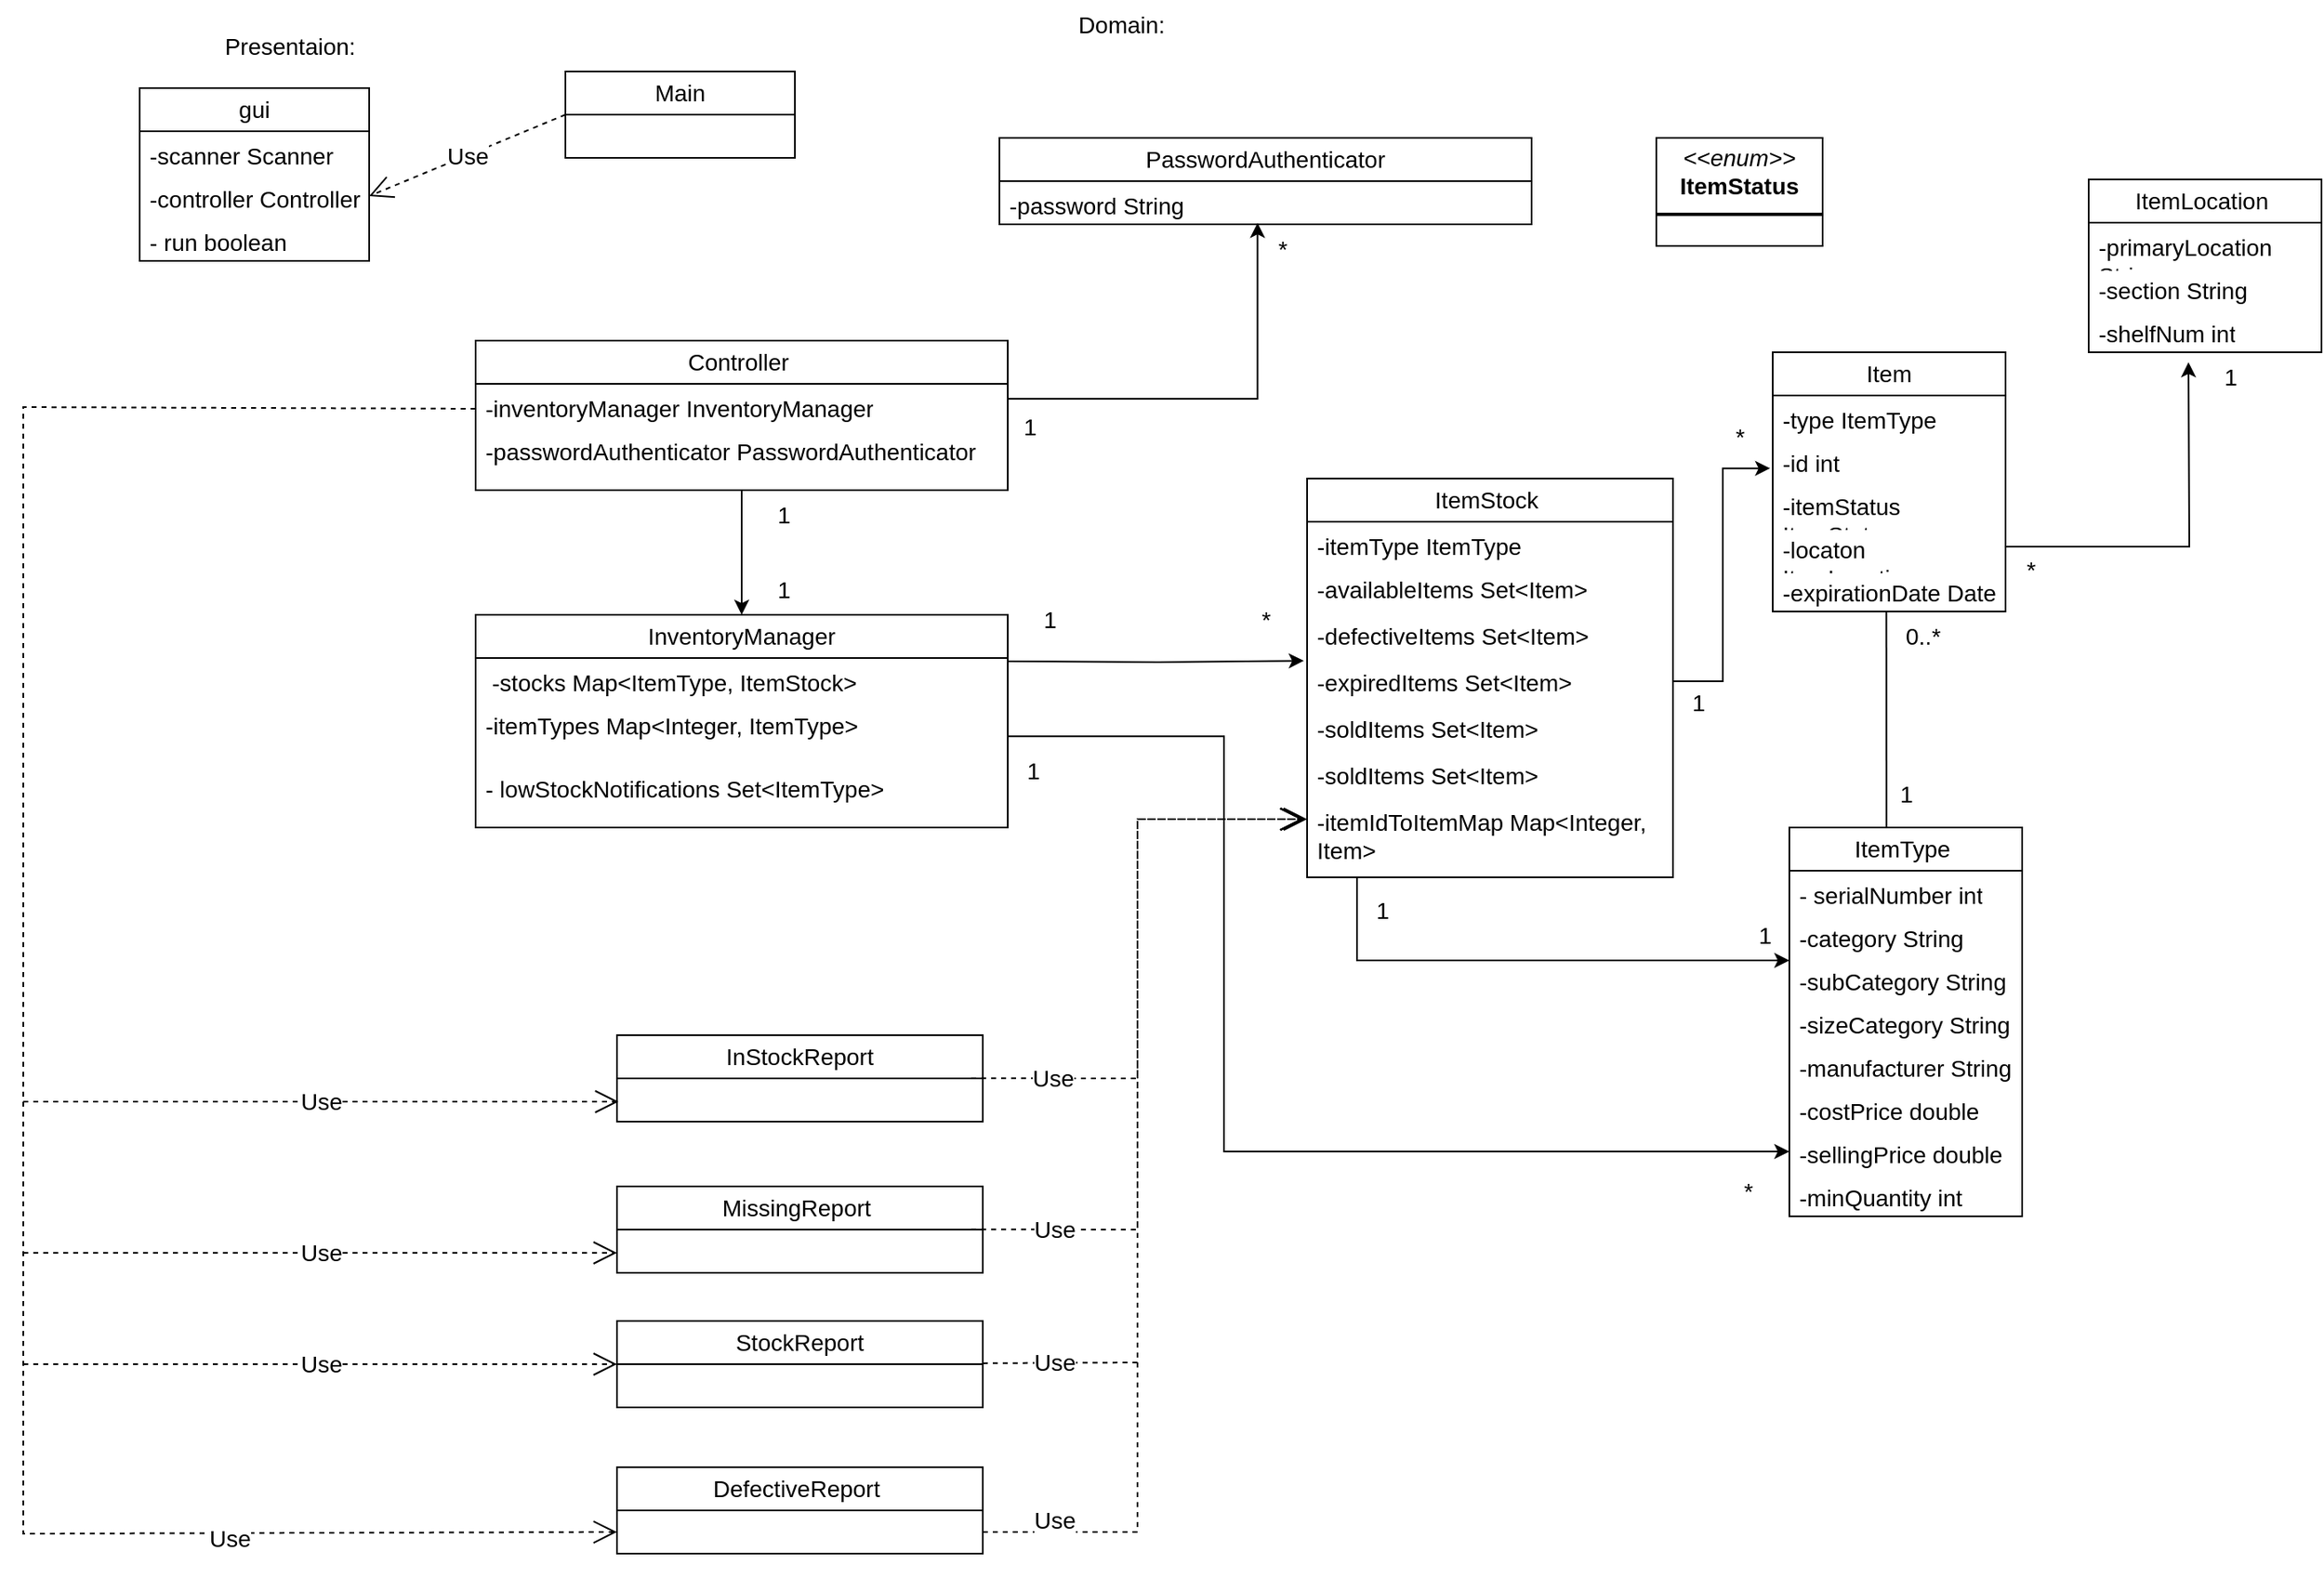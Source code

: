 <mxfile version="24.5.2" type="github">
  <diagram id="C5RBs43oDa-KdzZeNtuy" name="Page-1">
    <mxGraphModel dx="1605" dy="803" grid="1" gridSize="10" guides="1" tooltips="1" connect="1" arrows="1" fold="1" page="1" pageScale="1" pageWidth="827" pageHeight="1169" math="0" shadow="0">
      <root>
        <mxCell id="WIyWlLk6GJQsqaUBKTNV-0" />
        <mxCell id="WIyWlLk6GJQsqaUBKTNV-1" parent="WIyWlLk6GJQsqaUBKTNV-0" />
        <mxCell id="pisz0PyIYx20GaxpdS_j-4" value="&lt;font style=&quot;font-size: 14px;&quot;&gt;Presentaion&lt;/font&gt;:" style="text;html=1;align=center;verticalAlign=middle;resizable=0;points=[];autosize=1;strokeColor=none;fillColor=none;fontSize=14;" parent="WIyWlLk6GJQsqaUBKTNV-1" vertex="1">
          <mxGeometry x="350" y="50" width="100" height="30" as="geometry" />
        </mxCell>
        <mxCell id="pisz0PyIYx20GaxpdS_j-6" value="gui" style="swimlane;fontStyle=0;childLayout=stackLayout;horizontal=1;startSize=26;fillColor=none;horizontalStack=0;resizeParent=1;resizeParentMax=0;resizeLast=0;collapsible=1;marginBottom=0;whiteSpace=wrap;html=1;fontSize=14;" parent="WIyWlLk6GJQsqaUBKTNV-1" vertex="1">
          <mxGeometry x="310" y="90" width="138" height="104" as="geometry" />
        </mxCell>
        <mxCell id="pisz0PyIYx20GaxpdS_j-7" value="-scanner Scanner" style="text;strokeColor=none;fillColor=none;align=left;verticalAlign=top;spacingLeft=4;spacingRight=4;overflow=hidden;rotatable=0;points=[[0,0.5],[1,0.5]];portConstraint=eastwest;whiteSpace=wrap;html=1;fontSize=14;" parent="pisz0PyIYx20GaxpdS_j-6" vertex="1">
          <mxGeometry y="26" width="138" height="26" as="geometry" />
        </mxCell>
        <mxCell id="pisz0PyIYx20GaxpdS_j-8" value="-controller Controller" style="text;strokeColor=none;fillColor=none;align=left;verticalAlign=top;spacingLeft=4;spacingRight=4;overflow=hidden;rotatable=0;points=[[0,0.5],[1,0.5]];portConstraint=eastwest;whiteSpace=wrap;html=1;fontSize=14;" parent="pisz0PyIYx20GaxpdS_j-6" vertex="1">
          <mxGeometry y="52" width="138" height="26" as="geometry" />
        </mxCell>
        <mxCell id="pisz0PyIYx20GaxpdS_j-9" value="- run boolean" style="text;strokeColor=none;fillColor=none;align=left;verticalAlign=top;spacingLeft=4;spacingRight=4;overflow=hidden;rotatable=0;points=[[0,0.5],[1,0.5]];portConstraint=eastwest;whiteSpace=wrap;html=1;fontSize=14;" parent="pisz0PyIYx20GaxpdS_j-6" vertex="1">
          <mxGeometry y="78" width="138" height="26" as="geometry" />
        </mxCell>
        <mxCell id="pisz0PyIYx20GaxpdS_j-14" value="Use" style="endArrow=open;endSize=12;dashed=1;html=1;rounded=0;entryX=1;entryY=0.5;entryDx=0;entryDy=0;exitX=0;exitY=0.5;exitDx=0;exitDy=0;fontSize=14;" parent="WIyWlLk6GJQsqaUBKTNV-1" source="pisz0PyIYx20GaxpdS_j-88" target="pisz0PyIYx20GaxpdS_j-8" edge="1">
          <mxGeometry width="160" relative="1" as="geometry">
            <mxPoint x="500" y="86" as="sourcePoint" />
            <mxPoint x="750" y="210" as="targetPoint" />
          </mxGeometry>
        </mxCell>
        <mxCell id="pisz0PyIYx20GaxpdS_j-18" value="&lt;font style=&quot;font-size: 14px;&quot;&gt;Domain:&lt;/font&gt;" style="text;html=1;align=center;verticalAlign=middle;resizable=0;points=[];autosize=1;strokeColor=none;fillColor=none;fontSize=14;" parent="WIyWlLk6GJQsqaUBKTNV-1" vertex="1">
          <mxGeometry x="860" y="37" width="80" height="30" as="geometry" />
        </mxCell>
        <mxCell id="pisz0PyIYx20GaxpdS_j-19" value="Item" style="swimlane;fontStyle=0;childLayout=stackLayout;horizontal=1;startSize=26;fillColor=none;horizontalStack=0;resizeParent=1;resizeParentMax=0;resizeLast=0;collapsible=1;marginBottom=0;whiteSpace=wrap;html=1;fontSize=14;" parent="WIyWlLk6GJQsqaUBKTNV-1" vertex="1">
          <mxGeometry x="1292" y="249" width="140" height="156" as="geometry" />
        </mxCell>
        <mxCell id="pisz0PyIYx20GaxpdS_j-20" value="-type ItemType" style="text;strokeColor=none;fillColor=none;align=left;verticalAlign=top;spacingLeft=4;spacingRight=4;overflow=hidden;rotatable=0;points=[[0,0.5],[1,0.5]];portConstraint=eastwest;whiteSpace=wrap;html=1;fontSize=14;" parent="pisz0PyIYx20GaxpdS_j-19" vertex="1">
          <mxGeometry y="26" width="140" height="26" as="geometry" />
        </mxCell>
        <mxCell id="pisz0PyIYx20GaxpdS_j-21" value="-id int&amp;nbsp;" style="text;strokeColor=none;fillColor=none;align=left;verticalAlign=top;spacingLeft=4;spacingRight=4;overflow=hidden;rotatable=0;points=[[0,0.5],[1,0.5]];portConstraint=eastwest;whiteSpace=wrap;html=1;fontSize=14;" parent="pisz0PyIYx20GaxpdS_j-19" vertex="1">
          <mxGeometry y="52" width="140" height="26" as="geometry" />
        </mxCell>
        <mxCell id="pisz0PyIYx20GaxpdS_j-22" value="-itemStatus ItemStatus" style="text;strokeColor=none;fillColor=none;align=left;verticalAlign=top;spacingLeft=4;spacingRight=4;overflow=hidden;rotatable=0;points=[[0,0.5],[1,0.5]];portConstraint=eastwest;whiteSpace=wrap;html=1;fontSize=14;" parent="pisz0PyIYx20GaxpdS_j-19" vertex="1">
          <mxGeometry y="78" width="140" height="26" as="geometry" />
        </mxCell>
        <mxCell id="pisz0PyIYx20GaxpdS_j-89" style="edgeStyle=orthogonalEdgeStyle;rounded=0;orthogonalLoop=1;jettySize=auto;html=1;fontSize=14;" parent="pisz0PyIYx20GaxpdS_j-19" source="pisz0PyIYx20GaxpdS_j-39" edge="1">
          <mxGeometry relative="1" as="geometry">
            <mxPoint x="250" y="6" as="targetPoint" />
          </mxGeometry>
        </mxCell>
        <mxCell id="pisz0PyIYx20GaxpdS_j-39" value="-locaton ItemLocation" style="text;strokeColor=none;fillColor=none;align=left;verticalAlign=top;spacingLeft=4;spacingRight=4;overflow=hidden;rotatable=0;points=[[0,0.5],[1,0.5]];portConstraint=eastwest;whiteSpace=wrap;html=1;fontSize=14;" parent="pisz0PyIYx20GaxpdS_j-19" vertex="1">
          <mxGeometry y="104" width="140" height="26" as="geometry" />
        </mxCell>
        <mxCell id="pisz0PyIYx20GaxpdS_j-40" value="-expirationDate Date" style="text;strokeColor=none;fillColor=none;align=left;verticalAlign=top;spacingLeft=4;spacingRight=4;overflow=hidden;rotatable=0;points=[[0,0.5],[1,0.5]];portConstraint=eastwest;whiteSpace=wrap;html=1;fontSize=14;" parent="pisz0PyIYx20GaxpdS_j-19" vertex="1">
          <mxGeometry y="130" width="140" height="26" as="geometry" />
        </mxCell>
        <mxCell id="pisz0PyIYx20GaxpdS_j-23" value="ItemLocation&amp;nbsp;" style="swimlane;fontStyle=0;childLayout=stackLayout;horizontal=1;startSize=26;fillColor=none;horizontalStack=0;resizeParent=1;resizeParentMax=0;resizeLast=0;collapsible=1;marginBottom=0;whiteSpace=wrap;html=1;fontSize=14;" parent="WIyWlLk6GJQsqaUBKTNV-1" vertex="1">
          <mxGeometry x="1482" y="145" width="140" height="104" as="geometry" />
        </mxCell>
        <mxCell id="pisz0PyIYx20GaxpdS_j-24" value="-primaryLocation String" style="text;strokeColor=none;fillColor=none;align=left;verticalAlign=top;spacingLeft=4;spacingRight=4;overflow=hidden;rotatable=0;points=[[0,0.5],[1,0.5]];portConstraint=eastwest;whiteSpace=wrap;html=1;fontSize=14;" parent="pisz0PyIYx20GaxpdS_j-23" vertex="1">
          <mxGeometry y="26" width="140" height="26" as="geometry" />
        </mxCell>
        <mxCell id="pisz0PyIYx20GaxpdS_j-25" value="-section String" style="text;strokeColor=none;fillColor=none;align=left;verticalAlign=top;spacingLeft=4;spacingRight=4;overflow=hidden;rotatable=0;points=[[0,0.5],[1,0.5]];portConstraint=eastwest;whiteSpace=wrap;html=1;fontSize=14;" parent="pisz0PyIYx20GaxpdS_j-23" vertex="1">
          <mxGeometry y="52" width="140" height="26" as="geometry" />
        </mxCell>
        <mxCell id="pisz0PyIYx20GaxpdS_j-26" value="-shelfNum int" style="text;strokeColor=none;fillColor=none;align=left;verticalAlign=top;spacingLeft=4;spacingRight=4;overflow=hidden;rotatable=0;points=[[0,0.5],[1,0.5]];portConstraint=eastwest;whiteSpace=wrap;html=1;fontSize=14;" parent="pisz0PyIYx20GaxpdS_j-23" vertex="1">
          <mxGeometry y="78" width="140" height="26" as="geometry" />
        </mxCell>
        <mxCell id="pisz0PyIYx20GaxpdS_j-100" style="edgeStyle=orthogonalEdgeStyle;rounded=0;orthogonalLoop=1;jettySize=auto;html=1;entryX=0;entryY=0.5;entryDx=0;entryDy=0;fontSize=14;" parent="WIyWlLk6GJQsqaUBKTNV-1" source="pisz0PyIYx20GaxpdS_j-47" edge="1">
          <mxGeometry relative="1" as="geometry">
            <mxPoint x="962.0" y="740" as="sourcePoint" />
            <mxPoint x="1302.0" y="615" as="targetPoint" />
            <Array as="points">
              <mxPoint x="1042" y="615" />
            </Array>
          </mxGeometry>
        </mxCell>
        <mxCell id="pisz0PyIYx20GaxpdS_j-27" value="ItemStock&amp;nbsp;" style="swimlane;fontStyle=0;childLayout=stackLayout;horizontal=1;startSize=26;fillColor=none;horizontalStack=0;resizeParent=1;resizeParentMax=0;resizeLast=0;collapsible=1;marginBottom=0;whiteSpace=wrap;html=1;fontSize=14;" parent="WIyWlLk6GJQsqaUBKTNV-1" vertex="1">
          <mxGeometry x="1012" y="325" width="220" height="240" as="geometry" />
        </mxCell>
        <mxCell id="pisz0PyIYx20GaxpdS_j-28" value="-itemType ItemType&amp;nbsp;" style="text;strokeColor=none;fillColor=none;align=left;verticalAlign=top;spacingLeft=4;spacingRight=4;overflow=hidden;rotatable=0;points=[[0,0.5],[1,0.5]];portConstraint=eastwest;whiteSpace=wrap;html=1;fontSize=14;" parent="pisz0PyIYx20GaxpdS_j-27" vertex="1">
          <mxGeometry y="26" width="220" height="26" as="geometry" />
        </mxCell>
        <mxCell id="pisz0PyIYx20GaxpdS_j-42" value="-availableItems Set&amp;lt;Item&amp;gt;" style="text;strokeColor=none;fillColor=none;align=left;verticalAlign=top;spacingLeft=4;spacingRight=4;overflow=hidden;rotatable=0;points=[[0,0.5],[1,0.5]];portConstraint=eastwest;whiteSpace=wrap;html=1;fontSize=14;" parent="pisz0PyIYx20GaxpdS_j-27" vertex="1">
          <mxGeometry y="52" width="220" height="28" as="geometry" />
        </mxCell>
        <mxCell id="pisz0PyIYx20GaxpdS_j-43" value="-defectiveItems Set&amp;lt;Item&amp;gt;" style="text;strokeColor=none;fillColor=none;align=left;verticalAlign=top;spacingLeft=4;spacingRight=4;overflow=hidden;rotatable=0;points=[[0,0.5],[1,0.5]];portConstraint=eastwest;whiteSpace=wrap;html=1;fontSize=14;" parent="pisz0PyIYx20GaxpdS_j-27" vertex="1">
          <mxGeometry y="80" width="220" height="28" as="geometry" />
        </mxCell>
        <mxCell id="pisz0PyIYx20GaxpdS_j-44" value="-expiredItems Set&amp;lt;Item&amp;gt;" style="text;strokeColor=none;fillColor=none;align=left;verticalAlign=top;spacingLeft=4;spacingRight=4;overflow=hidden;rotatable=0;points=[[0,0.5],[1,0.5]];portConstraint=eastwest;whiteSpace=wrap;html=1;fontSize=14;" parent="pisz0PyIYx20GaxpdS_j-27" vertex="1">
          <mxGeometry y="108" width="220" height="28" as="geometry" />
        </mxCell>
        <mxCell id="pisz0PyIYx20GaxpdS_j-45" value="-soldItems Set&amp;lt;Item&amp;gt;" style="text;strokeColor=none;fillColor=none;align=left;verticalAlign=top;spacingLeft=4;spacingRight=4;overflow=hidden;rotatable=0;points=[[0,0.5],[1,0.5]];portConstraint=eastwest;whiteSpace=wrap;html=1;fontSize=14;" parent="pisz0PyIYx20GaxpdS_j-27" vertex="1">
          <mxGeometry y="136" width="220" height="28" as="geometry" />
        </mxCell>
        <mxCell id="pisz0PyIYx20GaxpdS_j-46" value="-soldItems Set&amp;lt;Item&amp;gt;" style="text;strokeColor=none;fillColor=none;align=left;verticalAlign=top;spacingLeft=4;spacingRight=4;overflow=hidden;rotatable=0;points=[[0,0.5],[1,0.5]];portConstraint=eastwest;whiteSpace=wrap;html=1;fontSize=14;" parent="pisz0PyIYx20GaxpdS_j-27" vertex="1">
          <mxGeometry y="164" width="220" height="28" as="geometry" />
        </mxCell>
        <mxCell id="pisz0PyIYx20GaxpdS_j-47" value="-itemIdToItemMap Map&amp;lt;Integer, Item&amp;gt;&amp;nbsp;" style="text;strokeColor=none;fillColor=none;align=left;verticalAlign=top;spacingLeft=4;spacingRight=4;overflow=hidden;rotatable=0;points=[[0,0.5],[1,0.5]];portConstraint=eastwest;whiteSpace=wrap;html=1;fontSize=14;" parent="pisz0PyIYx20GaxpdS_j-27" vertex="1">
          <mxGeometry y="192" width="220" height="48" as="geometry" />
        </mxCell>
        <mxCell id="pisz0PyIYx20GaxpdS_j-35" value="ItemType&amp;nbsp;" style="swimlane;fontStyle=0;childLayout=stackLayout;horizontal=1;startSize=26;fillColor=none;horizontalStack=0;resizeParent=1;resizeParentMax=0;resizeLast=0;collapsible=1;marginBottom=0;whiteSpace=wrap;html=1;fontSize=14;" parent="WIyWlLk6GJQsqaUBKTNV-1" vertex="1">
          <mxGeometry x="1302" y="535" width="140" height="234" as="geometry" />
        </mxCell>
        <mxCell id="pisz0PyIYx20GaxpdS_j-36" value="-&amp;nbsp;serialNumber int" style="text;strokeColor=none;fillColor=none;align=left;verticalAlign=top;spacingLeft=4;spacingRight=4;overflow=hidden;rotatable=0;points=[[0,0.5],[1,0.5]];portConstraint=eastwest;whiteSpace=wrap;html=1;fontSize=14;" parent="pisz0PyIYx20GaxpdS_j-35" vertex="1">
          <mxGeometry y="26" width="140" height="26" as="geometry" />
        </mxCell>
        <mxCell id="pisz0PyIYx20GaxpdS_j-37" value="-category String" style="text;strokeColor=none;fillColor=none;align=left;verticalAlign=top;spacingLeft=4;spacingRight=4;overflow=hidden;rotatable=0;points=[[0,0.5],[1,0.5]];portConstraint=eastwest;whiteSpace=wrap;html=1;fontSize=14;" parent="pisz0PyIYx20GaxpdS_j-35" vertex="1">
          <mxGeometry y="52" width="140" height="26" as="geometry" />
        </mxCell>
        <mxCell id="pisz0PyIYx20GaxpdS_j-48" value="-subCategory String" style="text;strokeColor=none;fillColor=none;align=left;verticalAlign=top;spacingLeft=4;spacingRight=4;overflow=hidden;rotatable=0;points=[[0,0.5],[1,0.5]];portConstraint=eastwest;whiteSpace=wrap;html=1;fontSize=14;" parent="pisz0PyIYx20GaxpdS_j-35" vertex="1">
          <mxGeometry y="78" width="140" height="26" as="geometry" />
        </mxCell>
        <mxCell id="pisz0PyIYx20GaxpdS_j-49" value="-sizeCategory String" style="text;strokeColor=none;fillColor=none;align=left;verticalAlign=top;spacingLeft=4;spacingRight=4;overflow=hidden;rotatable=0;points=[[0,0.5],[1,0.5]];portConstraint=eastwest;whiteSpace=wrap;html=1;fontSize=14;" parent="pisz0PyIYx20GaxpdS_j-35" vertex="1">
          <mxGeometry y="104" width="140" height="26" as="geometry" />
        </mxCell>
        <mxCell id="pisz0PyIYx20GaxpdS_j-50" value="-manufacturer String" style="text;strokeColor=none;fillColor=none;align=left;verticalAlign=top;spacingLeft=4;spacingRight=4;overflow=hidden;rotatable=0;points=[[0,0.5],[1,0.5]];portConstraint=eastwest;whiteSpace=wrap;html=1;fontSize=14;" parent="pisz0PyIYx20GaxpdS_j-35" vertex="1">
          <mxGeometry y="130" width="140" height="26" as="geometry" />
        </mxCell>
        <mxCell id="pisz0PyIYx20GaxpdS_j-51" value="-costPrice double" style="text;strokeColor=none;fillColor=none;align=left;verticalAlign=top;spacingLeft=4;spacingRight=4;overflow=hidden;rotatable=0;points=[[0,0.5],[1,0.5]];portConstraint=eastwest;whiteSpace=wrap;html=1;fontSize=14;" parent="pisz0PyIYx20GaxpdS_j-35" vertex="1">
          <mxGeometry y="156" width="140" height="26" as="geometry" />
        </mxCell>
        <mxCell id="pisz0PyIYx20GaxpdS_j-53" value="-sellingPrice double" style="text;strokeColor=none;fillColor=none;align=left;verticalAlign=top;spacingLeft=4;spacingRight=4;overflow=hidden;rotatable=0;points=[[0,0.5],[1,0.5]];portConstraint=eastwest;whiteSpace=wrap;html=1;fontSize=14;" parent="pisz0PyIYx20GaxpdS_j-35" vertex="1">
          <mxGeometry y="182" width="140" height="26" as="geometry" />
        </mxCell>
        <mxCell id="pisz0PyIYx20GaxpdS_j-54" value="-minQuantity int" style="text;strokeColor=none;fillColor=none;align=left;verticalAlign=top;spacingLeft=4;spacingRight=4;overflow=hidden;rotatable=0;points=[[0,0.5],[1,0.5]];portConstraint=eastwest;whiteSpace=wrap;html=1;fontSize=14;" parent="pisz0PyIYx20GaxpdS_j-35" vertex="1">
          <mxGeometry y="208" width="140" height="26" as="geometry" />
        </mxCell>
        <mxCell id="pisz0PyIYx20GaxpdS_j-41" value="&lt;p style=&quot;margin: 4px 0px 0px; text-align: center; font-size: 14px;&quot;&gt;&lt;i style=&quot;font-size: 14px;&quot;&gt;&amp;lt;&amp;lt;enum&amp;gt;&amp;gt;&lt;/i&gt;&lt;br style=&quot;font-size: 14px;&quot;&gt;&lt;b style=&quot;font-size: 14px;&quot;&gt;ItemStatus&lt;/b&gt;&lt;br style=&quot;font-size: 14px;&quot;&gt;&lt;/p&gt;&lt;hr style=&quot;border-style: solid; font-size: 14px;&quot;&gt;&lt;p style=&quot;margin: 0px 0px 0px 4px; font-size: 14px;&quot;&gt;&lt;br style=&quot;font-size: 14px;&quot;&gt;&lt;/p&gt;" style="verticalAlign=top;align=left;overflow=fill;html=1;whiteSpace=wrap;fontSize=14;" parent="WIyWlLk6GJQsqaUBKTNV-1" vertex="1">
          <mxGeometry x="1222" y="120" width="100" height="65" as="geometry" />
        </mxCell>
        <mxCell id="pisz0PyIYx20GaxpdS_j-55" value="DefectiveReport&amp;nbsp;" style="swimlane;fontStyle=0;childLayout=stackLayout;horizontal=1;startSize=26;fillColor=none;horizontalStack=0;resizeParent=1;resizeParentMax=0;resizeLast=0;collapsible=1;marginBottom=0;whiteSpace=wrap;html=1;fontSize=14;" parent="WIyWlLk6GJQsqaUBKTNV-1" vertex="1">
          <mxGeometry x="597" y="920" width="220" height="52" as="geometry" />
        </mxCell>
        <mxCell id="pisz0PyIYx20GaxpdS_j-63" value="StockReport" style="swimlane;fontStyle=0;childLayout=stackLayout;horizontal=1;startSize=26;fillColor=none;horizontalStack=0;resizeParent=1;resizeParentMax=0;resizeLast=0;collapsible=1;marginBottom=0;whiteSpace=wrap;html=1;fontSize=14;" parent="WIyWlLk6GJQsqaUBKTNV-1" vertex="1">
          <mxGeometry x="597" y="832" width="220" height="52" as="geometry" />
        </mxCell>
        <mxCell id="pisz0PyIYx20GaxpdS_j-64" value="InStockReport" style="swimlane;fontStyle=0;childLayout=stackLayout;horizontal=1;startSize=26;fillColor=none;horizontalStack=0;resizeParent=1;resizeParentMax=0;resizeLast=0;collapsible=1;marginBottom=0;whiteSpace=wrap;html=1;fontSize=14;" parent="WIyWlLk6GJQsqaUBKTNV-1" vertex="1">
          <mxGeometry x="597" y="660" width="220" height="52" as="geometry" />
        </mxCell>
        <mxCell id="pisz0PyIYx20GaxpdS_j-65" value="MissingReport&amp;nbsp;" style="swimlane;fontStyle=0;childLayout=stackLayout;horizontal=1;startSize=26;fillColor=none;horizontalStack=0;resizeParent=1;resizeParentMax=0;resizeLast=0;collapsible=1;marginBottom=0;whiteSpace=wrap;html=1;fontSize=14;" parent="WIyWlLk6GJQsqaUBKTNV-1" vertex="1">
          <mxGeometry x="597" y="751" width="220" height="52" as="geometry" />
        </mxCell>
        <mxCell id="pisz0PyIYx20GaxpdS_j-116" style="edgeStyle=orthogonalEdgeStyle;rounded=0;orthogonalLoop=1;jettySize=auto;html=1;fontSize=14;" parent="WIyWlLk6GJQsqaUBKTNV-1" source="pisz0PyIYx20GaxpdS_j-67" target="pisz0PyIYx20GaxpdS_j-76" edge="1">
          <mxGeometry relative="1" as="geometry" />
        </mxCell>
        <mxCell id="pisz0PyIYx20GaxpdS_j-67" value="Controller&amp;nbsp;" style="swimlane;fontStyle=0;childLayout=stackLayout;horizontal=1;startSize=26;fillColor=none;horizontalStack=0;resizeParent=1;resizeParentMax=0;resizeLast=0;collapsible=1;marginBottom=0;whiteSpace=wrap;html=1;fontSize=14;" parent="WIyWlLk6GJQsqaUBKTNV-1" vertex="1">
          <mxGeometry x="512" y="242" width="320" height="90" as="geometry" />
        </mxCell>
        <mxCell id="pisz0PyIYx20GaxpdS_j-68" value="-inventoryManager InventoryManager" style="text;strokeColor=none;fillColor=none;align=left;verticalAlign=top;spacingLeft=4;spacingRight=4;overflow=hidden;rotatable=0;points=[[0,0.5],[1,0.5]];portConstraint=eastwest;whiteSpace=wrap;html=1;fontSize=14;" parent="pisz0PyIYx20GaxpdS_j-67" vertex="1">
          <mxGeometry y="26" width="320" height="26" as="geometry" />
        </mxCell>
        <mxCell id="pisz0PyIYx20GaxpdS_j-75" value="-passwordAuthenticator PasswordAuthenticator" style="text;strokeColor=none;fillColor=none;align=left;verticalAlign=top;spacingLeft=4;spacingRight=4;overflow=hidden;rotatable=0;points=[[0,0.5],[1,0.5]];portConstraint=eastwest;whiteSpace=wrap;html=1;fontSize=14;" parent="pisz0PyIYx20GaxpdS_j-67" vertex="1">
          <mxGeometry y="52" width="320" height="38" as="geometry" />
        </mxCell>
        <mxCell id="pisz0PyIYx20GaxpdS_j-76" value="InventoryManager" style="swimlane;fontStyle=0;childLayout=stackLayout;horizontal=1;startSize=26;fillColor=none;horizontalStack=0;resizeParent=1;resizeParentMax=0;resizeLast=0;collapsible=1;marginBottom=0;whiteSpace=wrap;html=1;fontSize=14;" parent="WIyWlLk6GJQsqaUBKTNV-1" vertex="1">
          <mxGeometry x="512" y="407" width="320" height="128" as="geometry" />
        </mxCell>
        <mxCell id="pisz0PyIYx20GaxpdS_j-77" value="&amp;nbsp;-stocks Map&amp;lt;ItemType, ItemStock&amp;gt;&amp;nbsp;" style="text;strokeColor=none;fillColor=none;align=left;verticalAlign=top;spacingLeft=4;spacingRight=4;overflow=hidden;rotatable=0;points=[[0,0.5],[1,0.5]];portConstraint=eastwest;whiteSpace=wrap;html=1;fontSize=14;" parent="pisz0PyIYx20GaxpdS_j-76" vertex="1">
          <mxGeometry y="26" width="320" height="26" as="geometry" />
        </mxCell>
        <mxCell id="pisz0PyIYx20GaxpdS_j-78" value="-itemTypes Map&amp;lt;Integer, ItemType&amp;gt;" style="text;strokeColor=none;fillColor=none;align=left;verticalAlign=top;spacingLeft=4;spacingRight=4;overflow=hidden;rotatable=0;points=[[0,0.5],[1,0.5]];portConstraint=eastwest;whiteSpace=wrap;html=1;fontSize=14;" parent="pisz0PyIYx20GaxpdS_j-76" vertex="1">
          <mxGeometry y="52" width="320" height="38" as="geometry" />
        </mxCell>
        <mxCell id="pisz0PyIYx20GaxpdS_j-79" value="- lowStockNotifications Set&amp;lt;ItemType&amp;gt;" style="text;strokeColor=none;fillColor=none;align=left;verticalAlign=top;spacingLeft=4;spacingRight=4;overflow=hidden;rotatable=0;points=[[0,0.5],[1,0.5]];portConstraint=eastwest;whiteSpace=wrap;html=1;fontSize=14;" parent="pisz0PyIYx20GaxpdS_j-76" vertex="1">
          <mxGeometry y="90" width="320" height="38" as="geometry" />
        </mxCell>
        <mxCell id="pisz0PyIYx20GaxpdS_j-84" value="PasswordAuthenticator" style="swimlane;fontStyle=0;childLayout=stackLayout;horizontal=1;startSize=26;fillColor=none;horizontalStack=0;resizeParent=1;resizeParentMax=0;resizeLast=0;collapsible=1;marginBottom=0;whiteSpace=wrap;html=1;fontSize=14;" parent="WIyWlLk6GJQsqaUBKTNV-1" vertex="1">
          <mxGeometry x="827" y="120" width="320" height="52" as="geometry" />
        </mxCell>
        <mxCell id="pisz0PyIYx20GaxpdS_j-85" value="-password String&amp;nbsp;" style="text;strokeColor=none;fillColor=none;align=left;verticalAlign=top;spacingLeft=4;spacingRight=4;overflow=hidden;rotatable=0;points=[[0,0.5],[1,0.5]];portConstraint=eastwest;whiteSpace=wrap;html=1;fontSize=14;" parent="pisz0PyIYx20GaxpdS_j-84" vertex="1">
          <mxGeometry y="26" width="320" height="26" as="geometry" />
        </mxCell>
        <mxCell id="pisz0PyIYx20GaxpdS_j-88" value="Main" style="swimlane;fontStyle=0;childLayout=stackLayout;horizontal=1;startSize=26;fillColor=none;horizontalStack=0;resizeParent=1;resizeParentMax=0;resizeLast=0;collapsible=1;marginBottom=0;whiteSpace=wrap;html=1;fontSize=14;" parent="WIyWlLk6GJQsqaUBKTNV-1" vertex="1">
          <mxGeometry x="566" y="80" width="138" height="52" as="geometry" />
        </mxCell>
        <mxCell id="pisz0PyIYx20GaxpdS_j-90" value="*" style="text;html=1;align=center;verticalAlign=middle;resizable=0;points=[];autosize=1;strokeColor=none;fillColor=none;fontSize=14;" parent="WIyWlLk6GJQsqaUBKTNV-1" vertex="1">
          <mxGeometry x="1432" y="365" width="30" height="30" as="geometry" />
        </mxCell>
        <mxCell id="pisz0PyIYx20GaxpdS_j-91" value="1" style="text;html=1;align=center;verticalAlign=middle;resizable=0;points=[];autosize=1;strokeColor=none;fillColor=none;fontSize=14;" parent="WIyWlLk6GJQsqaUBKTNV-1" vertex="1">
          <mxGeometry x="1552" y="249" width="30" height="30" as="geometry" />
        </mxCell>
        <mxCell id="pisz0PyIYx20GaxpdS_j-96" value="" style="endArrow=none;html=1;rounded=0;entryX=0.488;entryY=1.019;entryDx=0;entryDy=0;entryPerimeter=0;exitX=0.417;exitY=0.002;exitDx=0;exitDy=0;exitPerimeter=0;fontSize=14;" parent="WIyWlLk6GJQsqaUBKTNV-1" source="pisz0PyIYx20GaxpdS_j-35" target="pisz0PyIYx20GaxpdS_j-40" edge="1">
          <mxGeometry width="50" height="50" relative="1" as="geometry">
            <mxPoint x="1642" y="555" as="sourcePoint" />
            <mxPoint x="1692" y="505" as="targetPoint" />
          </mxGeometry>
        </mxCell>
        <mxCell id="pisz0PyIYx20GaxpdS_j-97" value="1" style="text;html=1;align=center;verticalAlign=middle;resizable=0;points=[];autosize=1;strokeColor=none;fillColor=none;fontSize=14;" parent="WIyWlLk6GJQsqaUBKTNV-1" vertex="1">
          <mxGeometry x="1357" y="500" width="30" height="30" as="geometry" />
        </mxCell>
        <mxCell id="pisz0PyIYx20GaxpdS_j-98" value="0..*" style="text;html=1;align=center;verticalAlign=middle;resizable=0;points=[];autosize=1;strokeColor=none;fillColor=none;fontSize=14;" parent="WIyWlLk6GJQsqaUBKTNV-1" vertex="1">
          <mxGeometry x="1362" y="405" width="40" height="30" as="geometry" />
        </mxCell>
        <mxCell id="pisz0PyIYx20GaxpdS_j-101" value="1" style="text;html=1;align=center;verticalAlign=middle;resizable=0;points=[];autosize=1;strokeColor=none;fillColor=none;fontSize=14;" parent="WIyWlLk6GJQsqaUBKTNV-1" vertex="1">
          <mxGeometry x="1272" y="585" width="30" height="30" as="geometry" />
        </mxCell>
        <mxCell id="pisz0PyIYx20GaxpdS_j-102" value="1" style="text;html=1;align=center;verticalAlign=middle;resizable=0;points=[];autosize=1;strokeColor=none;fillColor=none;fontSize=14;" parent="WIyWlLk6GJQsqaUBKTNV-1" vertex="1">
          <mxGeometry x="1042" y="570" width="30" height="30" as="geometry" />
        </mxCell>
        <mxCell id="pisz0PyIYx20GaxpdS_j-103" style="edgeStyle=orthogonalEdgeStyle;rounded=0;orthogonalLoop=1;jettySize=auto;html=1;entryX=-0.011;entryY=0.687;entryDx=0;entryDy=0;entryPerimeter=0;fontSize=14;" parent="WIyWlLk6GJQsqaUBKTNV-1" source="pisz0PyIYx20GaxpdS_j-44" target="pisz0PyIYx20GaxpdS_j-21" edge="1">
          <mxGeometry relative="1" as="geometry" />
        </mxCell>
        <mxCell id="pisz0PyIYx20GaxpdS_j-104" value="1" style="text;html=1;align=center;verticalAlign=middle;resizable=0;points=[];autosize=1;strokeColor=none;fillColor=none;fontSize=14;" parent="WIyWlLk6GJQsqaUBKTNV-1" vertex="1">
          <mxGeometry x="1232" y="445" width="30" height="30" as="geometry" />
        </mxCell>
        <mxCell id="pisz0PyIYx20GaxpdS_j-105" value="*" style="text;html=1;align=center;verticalAlign=middle;resizable=0;points=[];autosize=1;strokeColor=none;fillColor=none;fontSize=14;" parent="WIyWlLk6GJQsqaUBKTNV-1" vertex="1">
          <mxGeometry x="1257" y="285" width="30" height="30" as="geometry" />
        </mxCell>
        <mxCell id="pisz0PyIYx20GaxpdS_j-107" style="edgeStyle=orthogonalEdgeStyle;rounded=0;orthogonalLoop=1;jettySize=auto;html=1;entryX=-0.009;entryY=0.06;entryDx=0;entryDy=0;entryPerimeter=0;fontSize=14;" parent="WIyWlLk6GJQsqaUBKTNV-1" target="pisz0PyIYx20GaxpdS_j-44" edge="1">
          <mxGeometry relative="1" as="geometry">
            <mxPoint x="832" y="435.0" as="sourcePoint" />
          </mxGeometry>
        </mxCell>
        <mxCell id="pisz0PyIYx20GaxpdS_j-108" style="edgeStyle=orthogonalEdgeStyle;rounded=0;orthogonalLoop=1;jettySize=auto;html=1;entryX=0;entryY=0.5;entryDx=0;entryDy=0;fontSize=14;" parent="WIyWlLk6GJQsqaUBKTNV-1" target="pisz0PyIYx20GaxpdS_j-53" edge="1">
          <mxGeometry relative="1" as="geometry">
            <Array as="points">
              <mxPoint x="962" y="480" />
              <mxPoint x="962" y="730" />
            </Array>
            <mxPoint x="832" y="480.091" as="sourcePoint" />
          </mxGeometry>
        </mxCell>
        <mxCell id="pisz0PyIYx20GaxpdS_j-109" value="*" style="text;html=1;align=center;verticalAlign=middle;resizable=0;points=[];autosize=1;strokeColor=none;fillColor=none;fontSize=14;" parent="WIyWlLk6GJQsqaUBKTNV-1" vertex="1">
          <mxGeometry x="1262" y="739" width="30" height="30" as="geometry" />
        </mxCell>
        <mxCell id="pisz0PyIYx20GaxpdS_j-110" value="1" style="text;html=1;align=center;verticalAlign=middle;resizable=0;points=[];autosize=1;strokeColor=none;fillColor=none;fontSize=14;" parent="WIyWlLk6GJQsqaUBKTNV-1" vertex="1">
          <mxGeometry x="832" y="486" width="30" height="30" as="geometry" />
        </mxCell>
        <mxCell id="pisz0PyIYx20GaxpdS_j-111" value="*" style="text;html=1;align=center;verticalAlign=middle;resizable=0;points=[];autosize=1;strokeColor=none;fillColor=none;fontSize=14;" parent="WIyWlLk6GJQsqaUBKTNV-1" vertex="1">
          <mxGeometry x="972" y="395" width="30" height="30" as="geometry" />
        </mxCell>
        <mxCell id="pisz0PyIYx20GaxpdS_j-112" value="1" style="text;html=1;align=center;verticalAlign=middle;resizable=0;points=[];autosize=1;strokeColor=none;fillColor=none;fontSize=14;" parent="WIyWlLk6GJQsqaUBKTNV-1" vertex="1">
          <mxGeometry x="842" y="395" width="30" height="30" as="geometry" />
        </mxCell>
        <mxCell id="pisz0PyIYx20GaxpdS_j-113" style="edgeStyle=orthogonalEdgeStyle;rounded=0;orthogonalLoop=1;jettySize=auto;html=1;entryX=0.485;entryY=0.966;entryDx=0;entryDy=0;entryPerimeter=0;fontSize=14;" parent="WIyWlLk6GJQsqaUBKTNV-1" target="pisz0PyIYx20GaxpdS_j-85" edge="1">
          <mxGeometry relative="1" as="geometry">
            <mxPoint x="902" y="256" as="targetPoint" />
            <mxPoint x="832" y="277" as="sourcePoint" />
            <Array as="points">
              <mxPoint x="982" y="277" />
            </Array>
          </mxGeometry>
        </mxCell>
        <mxCell id="pisz0PyIYx20GaxpdS_j-114" value="*" style="text;html=1;align=center;verticalAlign=middle;resizable=0;points=[];autosize=1;strokeColor=none;fillColor=none;fontSize=14;" parent="WIyWlLk6GJQsqaUBKTNV-1" vertex="1">
          <mxGeometry x="982" y="172" width="30" height="30" as="geometry" />
        </mxCell>
        <mxCell id="pisz0PyIYx20GaxpdS_j-115" value="1" style="text;html=1;align=center;verticalAlign=middle;resizable=0;points=[];autosize=1;strokeColor=none;fillColor=none;fontSize=14;" parent="WIyWlLk6GJQsqaUBKTNV-1" vertex="1">
          <mxGeometry x="830" y="279" width="30" height="30" as="geometry" />
        </mxCell>
        <mxCell id="pisz0PyIYx20GaxpdS_j-117" value="1" style="text;html=1;align=center;verticalAlign=middle;resizable=0;points=[];autosize=1;strokeColor=none;fillColor=none;fontSize=14;" parent="WIyWlLk6GJQsqaUBKTNV-1" vertex="1">
          <mxGeometry x="682" y="377" width="30" height="30" as="geometry" />
        </mxCell>
        <mxCell id="pisz0PyIYx20GaxpdS_j-118" value="1" style="text;html=1;align=center;verticalAlign=middle;resizable=0;points=[];autosize=1;strokeColor=none;fillColor=none;fontSize=14;" parent="WIyWlLk6GJQsqaUBKTNV-1" vertex="1">
          <mxGeometry x="682" y="332" width="30" height="30" as="geometry" />
        </mxCell>
        <mxCell id="pisz0PyIYx20GaxpdS_j-121" value="Use" style="endArrow=open;endSize=12;dashed=1;html=1;rounded=0;entryX=0;entryY=0.5;entryDx=0;entryDy=0;fontSize=14;" parent="WIyWlLk6GJQsqaUBKTNV-1" target="pisz0PyIYx20GaxpdS_j-63" edge="1">
          <mxGeometry width="160" relative="1" as="geometry">
            <mxPoint x="240" y="858" as="sourcePoint" />
            <mxPoint x="-180" y="860" as="targetPoint" />
          </mxGeometry>
        </mxCell>
        <mxCell id="pisz0PyIYx20GaxpdS_j-122" value="Use" style="endArrow=open;endSize=12;dashed=1;html=1;rounded=0;entryX=0;entryY=0.5;entryDx=0;entryDy=0;fontSize=14;" parent="WIyWlLk6GJQsqaUBKTNV-1" edge="1">
          <mxGeometry width="160" relative="1" as="geometry">
            <mxPoint x="240" y="791" as="sourcePoint" />
            <mxPoint x="597" y="791" as="targetPoint" />
          </mxGeometry>
        </mxCell>
        <mxCell id="pisz0PyIYx20GaxpdS_j-123" value="Use" style="endArrow=open;endSize=12;dashed=1;html=1;rounded=0;entryX=0;entryY=0.5;entryDx=0;entryDy=0;fontSize=14;" parent="WIyWlLk6GJQsqaUBKTNV-1" edge="1">
          <mxGeometry width="160" relative="1" as="geometry">
            <mxPoint x="240" y="700" as="sourcePoint" />
            <mxPoint x="598" y="700" as="targetPoint" />
          </mxGeometry>
        </mxCell>
        <mxCell id="pisz0PyIYx20GaxpdS_j-119" value="" style="endArrow=open;endSize=12;dashed=1;html=1;rounded=0;entryX=0;entryY=0.75;entryDx=0;entryDy=0;fontSize=14;exitX=0;exitY=0.5;exitDx=0;exitDy=0;" parent="WIyWlLk6GJQsqaUBKTNV-1" target="pisz0PyIYx20GaxpdS_j-55" edge="1">
          <mxGeometry width="160" relative="1" as="geometry">
            <mxPoint x="512" y="283" as="sourcePoint" />
            <mxPoint x="597" y="948.0" as="targetPoint" />
            <Array as="points">
              <mxPoint x="240" y="282" />
              <mxPoint x="240" y="960" />
            </Array>
          </mxGeometry>
        </mxCell>
        <mxCell id="pisz0PyIYx20GaxpdS_j-124" value="Use" style="edgeLabel;html=1;align=center;verticalAlign=middle;resizable=0;points=[];fontSize=14;" parent="pisz0PyIYx20GaxpdS_j-119" vertex="1" connectable="0">
          <mxGeometry x="0.643" y="-3" relative="1" as="geometry">
            <mxPoint as="offset" />
          </mxGeometry>
        </mxCell>
        <mxCell id="bNLAirG7xKwXrMIq0o4H-1" value="&#xa;&lt;span style=&quot;color: rgb(0, 0, 0); font-family: Helvetica; font-size: 14px; font-style: normal; font-variant-ligatures: normal; font-variant-caps: normal; font-weight: 400; letter-spacing: normal; orphans: 2; text-align: center; text-indent: 0px; text-transform: none; widows: 2; word-spacing: 0px; -webkit-text-stroke-width: 0px; white-space: nowrap; background-color: rgb(255, 255, 255); text-decoration-thickness: initial; text-decoration-style: initial; text-decoration-color: initial; float: none; display: inline !important;&quot;&gt;Use&lt;/span&gt;&#xa;&#xa;" style="endArrow=open;endSize=12;dashed=1;html=1;rounded=0;exitX=1;exitY=0.75;exitDx=0;exitDy=0;fontSize=14;" edge="1" parent="WIyWlLk6GJQsqaUBKTNV-1" source="pisz0PyIYx20GaxpdS_j-55">
          <mxGeometry x="-0.862" y="-1" width="160" relative="1" as="geometry">
            <mxPoint x="910" y="961.231" as="sourcePoint" />
            <mxPoint x="1012" y="530" as="targetPoint" />
            <Array as="points">
              <mxPoint x="910" y="959" />
              <mxPoint x="910" y="530" />
            </Array>
            <mxPoint as="offset" />
          </mxGeometry>
        </mxCell>
        <mxCell id="bNLAirG7xKwXrMIq0o4H-2" value="Use" style="endArrow=open;endSize=12;dashed=1;html=1;rounded=0;fontSize=14;" edge="1" parent="WIyWlLk6GJQsqaUBKTNV-1">
          <mxGeometry x="-0.835" width="160" relative="1" as="geometry">
            <mxPoint x="817" y="857.44" as="sourcePoint" />
            <mxPoint x="1010" y="530" as="targetPoint" />
            <Array as="points">
              <mxPoint x="910" y="857" />
              <mxPoint x="910" y="530" />
            </Array>
            <mxPoint as="offset" />
          </mxGeometry>
        </mxCell>
        <mxCell id="bNLAirG7xKwXrMIq0o4H-4" value="Use" style="endArrow=open;endSize=12;dashed=1;html=1;rounded=0;fontSize=14;" edge="1" parent="WIyWlLk6GJQsqaUBKTNV-1">
          <mxGeometry x="-0.776" width="160" relative="1" as="geometry">
            <mxPoint x="810" y="776.88" as="sourcePoint" />
            <mxPoint x="1010" y="530" as="targetPoint" />
            <Array as="points">
              <mxPoint x="910" y="777" />
              <mxPoint x="910" y="530" />
            </Array>
            <mxPoint as="offset" />
          </mxGeometry>
        </mxCell>
        <mxCell id="bNLAirG7xKwXrMIq0o4H-5" value="Use" style="endArrow=open;endSize=12;dashed=1;html=1;rounded=0;fontSize=14;" edge="1" parent="WIyWlLk6GJQsqaUBKTNV-1">
          <mxGeometry x="-0.719" width="160" relative="1" as="geometry">
            <mxPoint x="810" y="685.88" as="sourcePoint" />
            <mxPoint x="1010" y="530" as="targetPoint" />
            <Array as="points">
              <mxPoint x="910" y="686" />
              <mxPoint x="910" y="530" />
            </Array>
            <mxPoint x="-1" as="offset" />
          </mxGeometry>
        </mxCell>
      </root>
    </mxGraphModel>
  </diagram>
</mxfile>
